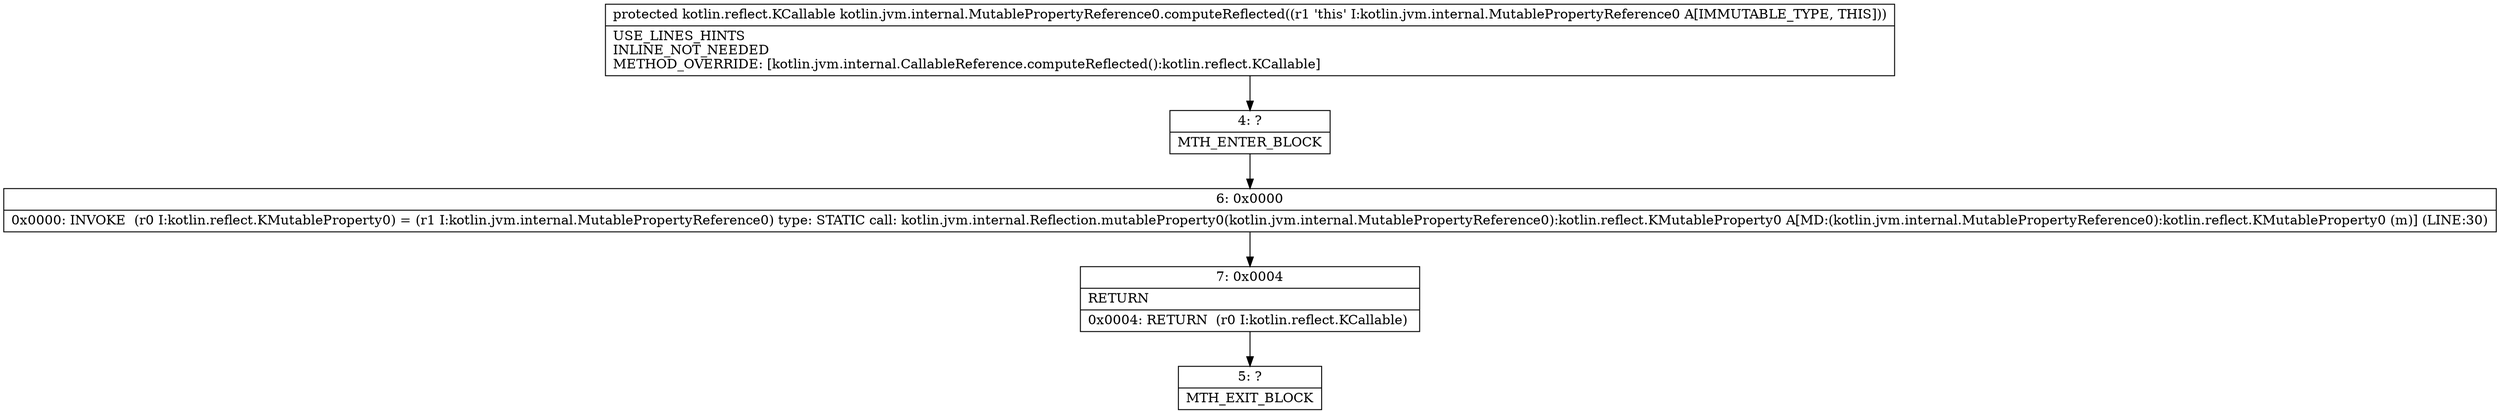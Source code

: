 digraph "CFG forkotlin.jvm.internal.MutablePropertyReference0.computeReflected()Lkotlin\/reflect\/KCallable;" {
Node_4 [shape=record,label="{4\:\ ?|MTH_ENTER_BLOCK\l}"];
Node_6 [shape=record,label="{6\:\ 0x0000|0x0000: INVOKE  (r0 I:kotlin.reflect.KMutableProperty0) = (r1 I:kotlin.jvm.internal.MutablePropertyReference0) type: STATIC call: kotlin.jvm.internal.Reflection.mutableProperty0(kotlin.jvm.internal.MutablePropertyReference0):kotlin.reflect.KMutableProperty0 A[MD:(kotlin.jvm.internal.MutablePropertyReference0):kotlin.reflect.KMutableProperty0 (m)] (LINE:30)\l}"];
Node_7 [shape=record,label="{7\:\ 0x0004|RETURN\l|0x0004: RETURN  (r0 I:kotlin.reflect.KCallable) \l}"];
Node_5 [shape=record,label="{5\:\ ?|MTH_EXIT_BLOCK\l}"];
MethodNode[shape=record,label="{protected kotlin.reflect.KCallable kotlin.jvm.internal.MutablePropertyReference0.computeReflected((r1 'this' I:kotlin.jvm.internal.MutablePropertyReference0 A[IMMUTABLE_TYPE, THIS]))  | USE_LINES_HINTS\lINLINE_NOT_NEEDED\lMETHOD_OVERRIDE: [kotlin.jvm.internal.CallableReference.computeReflected():kotlin.reflect.KCallable]\l}"];
MethodNode -> Node_4;Node_4 -> Node_6;
Node_6 -> Node_7;
Node_7 -> Node_5;
}

